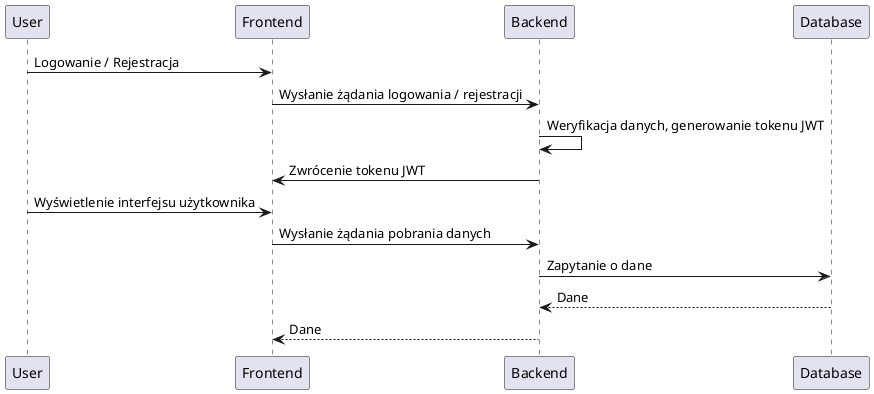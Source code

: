 @startuml
User -> Frontend: Logowanie / Rejestracja
Frontend -> Backend: Wysłanie żądania logowania / rejestracji
Backend -> Backend: Weryfikacja danych, generowanie tokenu JWT
Backend -> Frontend: Zwrócenie tokenu JWT
User -> Frontend: Wyświetlenie interfejsu użytkownika
Frontend -> Backend: Wysłanie żądania pobrania danych
Backend -> Database: Zapytanie o dane
Database --> Backend: Dane
Backend --> Frontend: Dane
@enduml


